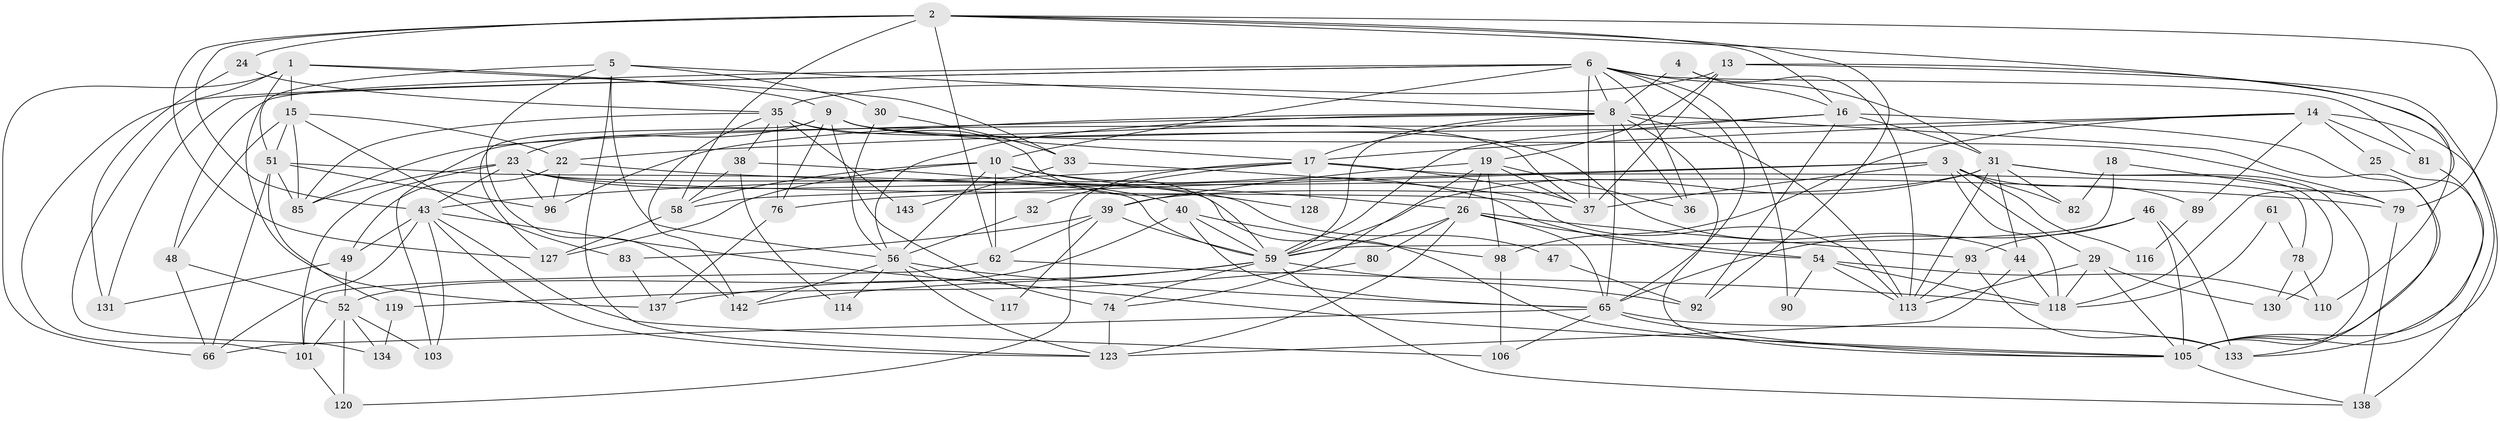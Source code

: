 // original degree distribution, {3: 0.25, 4: 0.2569444444444444, 8: 0.013888888888888888, 2: 0.14583333333333334, 5: 0.2152777777777778, 6: 0.08333333333333333, 7: 0.034722222222222224}
// Generated by graph-tools (version 1.1) at 2025/19/03/04/25 18:19:02]
// undirected, 86 vertices, 221 edges
graph export_dot {
graph [start="1"]
  node [color=gray90,style=filled];
  1 [super="+20"];
  2 [super="+45"];
  3 [super="+88"];
  4;
  5 [super="+7+139"];
  6 [super="+11+104+63"];
  8 [super="+87+12"];
  9 [super="+27"];
  10 [super="+67"];
  13 [super="+60"];
  14 [super="+69"];
  15 [super="+115+135"];
  16 [super="+122"];
  17 [super="+99+34"];
  18;
  19 [super="+129"];
  22;
  23 [super="+28"];
  24;
  25;
  26 [super="+70+50"];
  29 [super="+86"];
  30;
  31 [super="+53+111"];
  32;
  33;
  35 [super="+126"];
  36;
  37 [super="+94+55"];
  38;
  39 [super="+84"];
  40 [super="+109"];
  43 [super="+73+97"];
  44 [super="+108"];
  46;
  47;
  48;
  49;
  51 [super="+75"];
  52 [super="+91+141"];
  54 [super="+95"];
  56 [super="+140+100"];
  58 [super="+112"];
  59 [super="+64"];
  61;
  62;
  65 [super="+124+121"];
  66;
  74;
  76;
  78;
  79;
  80;
  81;
  82;
  83;
  85;
  89;
  90;
  92;
  93;
  96;
  98;
  101 [super="+132"];
  103;
  105 [super="+107"];
  106;
  110;
  113 [super="+136"];
  114;
  116;
  117;
  118 [super="+125"];
  119;
  120;
  123;
  127;
  128;
  130;
  131;
  133;
  134;
  137;
  138 [super="+144"];
  142;
  143;
  1 -- 137;
  1 -- 15;
  1 -- 33;
  1 -- 66;
  1 -- 101;
  1 -- 9;
  2 -- 127;
  2 -- 79;
  2 -- 24;
  2 -- 58;
  2 -- 92;
  2 -- 62;
  2 -- 118;
  2 -- 43;
  2 -- 16;
  3 -- 58 [weight=2];
  3 -- 89;
  3 -- 82;
  3 -- 116;
  3 -- 37;
  3 -- 76;
  3 -- 29;
  3 -- 118;
  4 -- 113;
  4 -- 16;
  4 -- 8;
  5 -- 142;
  5 -- 123;
  5 -- 8;
  5 -- 51;
  5 -- 30;
  5 -- 56;
  6 -- 8;
  6 -- 65;
  6 -- 90;
  6 -- 131 [weight=2];
  6 -- 48;
  6 -- 81;
  6 -- 134;
  6 -- 10;
  6 -- 36;
  6 -- 31 [weight=2];
  6 -- 37 [weight=2];
  8 -- 65;
  8 -- 85;
  8 -- 96;
  8 -- 36;
  8 -- 133;
  8 -- 105;
  8 -- 17;
  8 -- 113;
  8 -- 56;
  8 -- 59;
  9 -- 76 [weight=2];
  9 -- 74;
  9 -- 127;
  9 -- 17;
  9 -- 79;
  9 -- 23;
  9 -- 44;
  10 -- 62;
  10 -- 127;
  10 -- 26;
  10 -- 54;
  10 -- 56;
  10 -- 58;
  10 -- 59;
  13 -- 37;
  13 -- 110;
  13 -- 105;
  13 -- 35;
  13 -- 19;
  14 -- 98;
  14 -- 81;
  14 -- 89;
  14 -- 22;
  14 -- 25;
  14 -- 138;
  14 -- 17;
  15 -- 83;
  15 -- 85;
  15 -- 48;
  15 -- 51 [weight=2];
  15 -- 22;
  16 -- 103;
  16 -- 105;
  16 -- 92;
  16 -- 31;
  16 -- 59;
  17 -- 120;
  17 -- 128;
  17 -- 37;
  17 -- 78;
  17 -- 32;
  17 -- 43;
  18 -- 59;
  18 -- 79;
  18 -- 82;
  19 -- 74;
  19 -- 98;
  19 -- 37;
  19 -- 36;
  19 -- 39;
  19 -- 26;
  22 -- 49;
  22 -- 79;
  22 -- 96;
  23 -- 105;
  23 -- 47;
  23 -- 96;
  23 -- 101;
  23 -- 37;
  23 -- 43;
  23 -- 85;
  24 -- 35;
  24 -- 131;
  25 -- 133;
  26 -- 93 [weight=2];
  26 -- 59;
  26 -- 80;
  26 -- 54;
  26 -- 123;
  26 -- 65;
  29 -- 105;
  29 -- 113;
  29 -- 130;
  29 -- 118;
  30 -- 56;
  30 -- 33;
  31 -- 113;
  31 -- 82;
  31 -- 105;
  31 -- 59 [weight=2];
  31 -- 130;
  31 -- 39;
  31 -- 44;
  32 -- 56;
  33 -- 113;
  33 -- 143;
  35 -- 142;
  35 -- 85;
  35 -- 128;
  35 -- 38;
  35 -- 76;
  35 -- 143;
  35 -- 37;
  38 -- 114;
  38 -- 40;
  38 -- 58;
  39 -- 62;
  39 -- 83;
  39 -- 117;
  39 -- 59;
  40 -- 98;
  40 -- 65;
  40 -- 52;
  40 -- 59;
  43 -- 49;
  43 -- 105;
  43 -- 66;
  43 -- 103;
  43 -- 123;
  43 -- 106;
  44 -- 123;
  44 -- 118;
  46 -- 93;
  46 -- 105;
  46 -- 133;
  46 -- 65;
  47 -- 92;
  48 -- 66;
  48 -- 52;
  49 -- 131;
  49 -- 52;
  51 -- 119 [weight=2];
  51 -- 59;
  51 -- 66;
  51 -- 96;
  51 -- 85;
  52 -- 120;
  52 -- 134;
  52 -- 103;
  52 -- 101;
  54 -- 90;
  54 -- 110;
  54 -- 113;
  54 -- 118;
  56 -- 123;
  56 -- 117;
  56 -- 65;
  56 -- 114;
  56 -- 142;
  58 -- 127;
  59 -- 138;
  59 -- 137;
  59 -- 74;
  59 -- 142;
  59 -- 92;
  61 -- 78;
  61 -- 118;
  62 -- 101;
  62 -- 118;
  65 -- 106;
  65 -- 133;
  65 -- 105;
  65 -- 66;
  74 -- 123;
  76 -- 137;
  78 -- 110;
  78 -- 130;
  79 -- 138;
  80 -- 119;
  81 -- 105;
  83 -- 137;
  89 -- 116;
  93 -- 133;
  93 -- 113;
  98 -- 106;
  101 -- 120;
  105 -- 138;
  119 -- 134;
}
